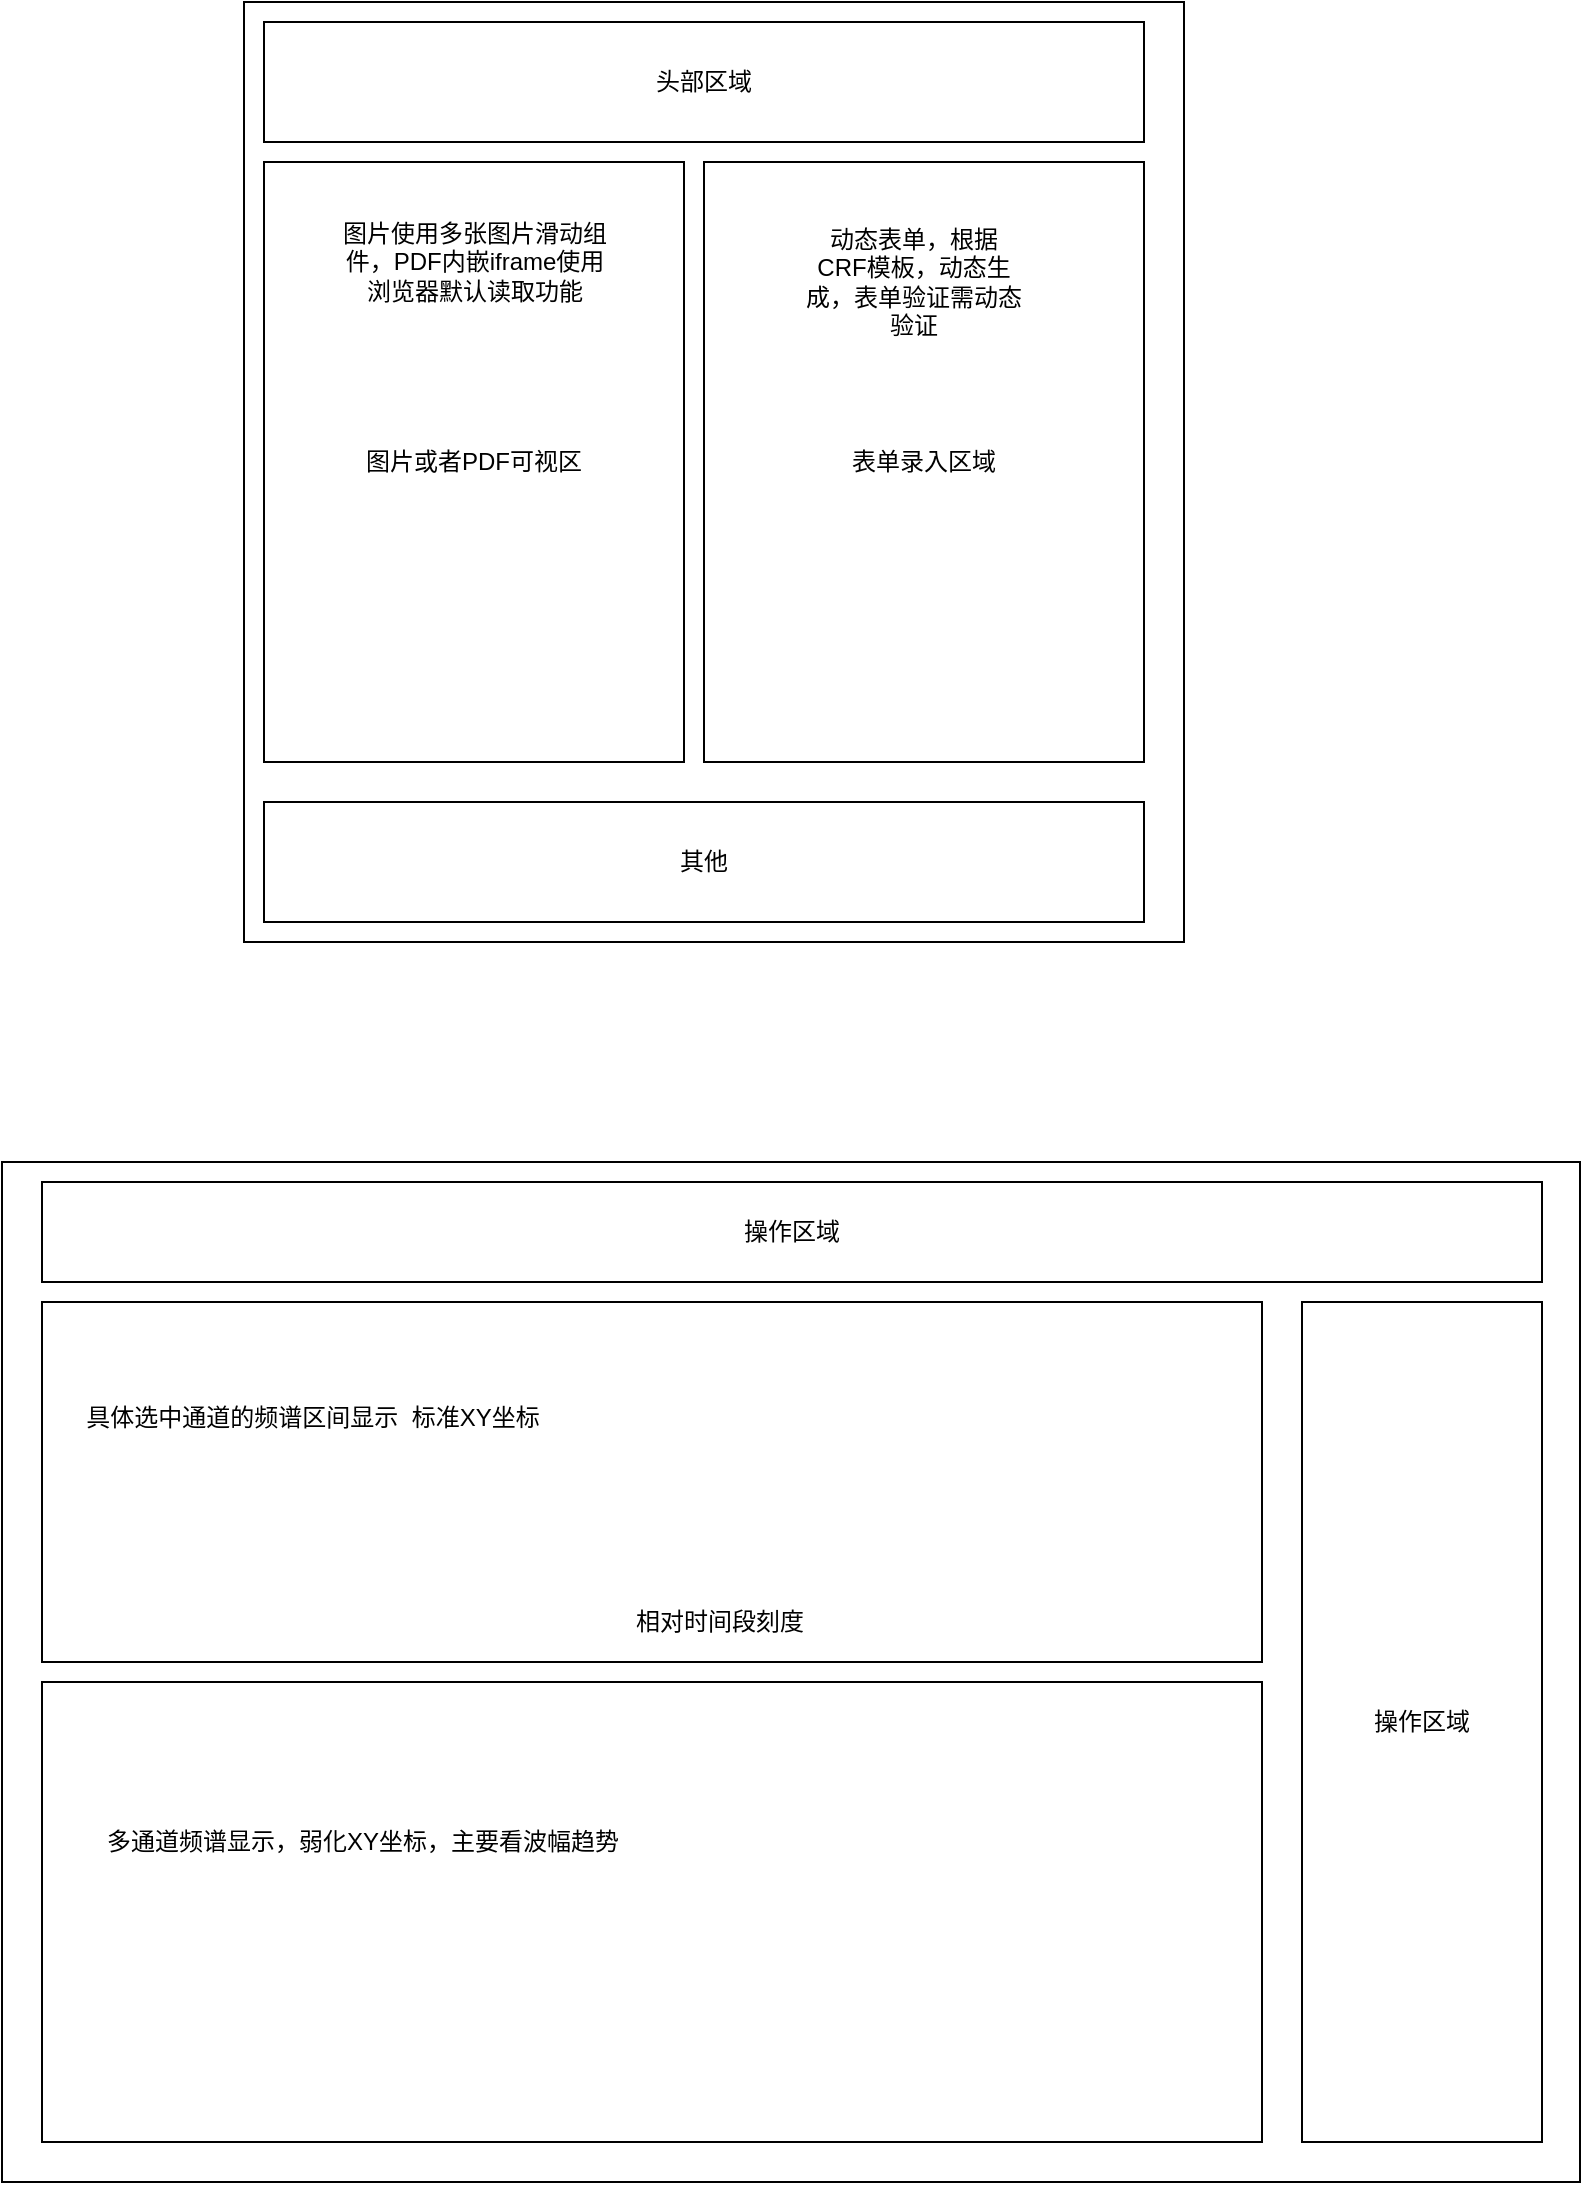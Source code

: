 <mxfile version="15.9.6" type="github">
  <diagram id="HXQpI8AFAVGygzaY-uvE" name="Page-1">
    <mxGraphModel dx="1422" dy="762" grid="1" gridSize="10" guides="1" tooltips="1" connect="1" arrows="1" fold="1" page="1" pageScale="1" pageWidth="827" pageHeight="1169" math="0" shadow="0">
      <root>
        <mxCell id="0" />
        <mxCell id="1" parent="0" />
        <mxCell id="dEXukqFfbBN_6zC94aLe-1" value="" style="whiteSpace=wrap;html=1;aspect=fixed;" vertex="1" parent="1">
          <mxGeometry x="140" y="10" width="470" height="470" as="geometry" />
        </mxCell>
        <mxCell id="dEXukqFfbBN_6zC94aLe-2" value="图片或者PDF可视区" style="rounded=0;whiteSpace=wrap;html=1;" vertex="1" parent="1">
          <mxGeometry x="150" y="90" width="210" height="300" as="geometry" />
        </mxCell>
        <mxCell id="dEXukqFfbBN_6zC94aLe-3" value="表单录入区域" style="rounded=0;whiteSpace=wrap;html=1;" vertex="1" parent="1">
          <mxGeometry x="370" y="90" width="220" height="300" as="geometry" />
        </mxCell>
        <mxCell id="dEXukqFfbBN_6zC94aLe-4" value="头部区域" style="rounded=0;whiteSpace=wrap;html=1;" vertex="1" parent="1">
          <mxGeometry x="150" y="20" width="440" height="60" as="geometry" />
        </mxCell>
        <mxCell id="dEXukqFfbBN_6zC94aLe-5" value="其他" style="rounded=0;whiteSpace=wrap;html=1;" vertex="1" parent="1">
          <mxGeometry x="150" y="410" width="440" height="60" as="geometry" />
        </mxCell>
        <mxCell id="dEXukqFfbBN_6zC94aLe-6" value="图片使用多张图片滑动组件，PDF内嵌iframe使用浏览器默认读取功能" style="text;html=1;strokeColor=none;fillColor=none;align=center;verticalAlign=middle;whiteSpace=wrap;rounded=0;" vertex="1" parent="1">
          <mxGeometry x="184.5" y="110" width="141" height="60" as="geometry" />
        </mxCell>
        <mxCell id="dEXukqFfbBN_6zC94aLe-7" value="动态表单，根据CRF模板，动态生成，表单验证需动态验证" style="text;html=1;strokeColor=none;fillColor=none;align=center;verticalAlign=middle;whiteSpace=wrap;rounded=0;" vertex="1" parent="1">
          <mxGeometry x="420" y="120" width="110" height="60" as="geometry" />
        </mxCell>
        <mxCell id="dEXukqFfbBN_6zC94aLe-10" value="" style="rounded=0;whiteSpace=wrap;html=1;" vertex="1" parent="1">
          <mxGeometry x="19" y="590" width="789" height="510" as="geometry" />
        </mxCell>
        <mxCell id="dEXukqFfbBN_6zC94aLe-11" value="" style="rounded=0;whiteSpace=wrap;html=1;" vertex="1" parent="1">
          <mxGeometry x="39" y="850" width="610" height="230" as="geometry" />
        </mxCell>
        <mxCell id="dEXukqFfbBN_6zC94aLe-12" value="多通道频谱显示，弱化XY坐标，主要看波幅趋势" style="text;html=1;strokeColor=none;fillColor=none;align=center;verticalAlign=middle;whiteSpace=wrap;rounded=0;" vertex="1" parent="1">
          <mxGeometry x="59" y="920" width="281" height="20" as="geometry" />
        </mxCell>
        <mxCell id="dEXukqFfbBN_6zC94aLe-15" value="" style="rounded=0;whiteSpace=wrap;html=1;" vertex="1" parent="1">
          <mxGeometry x="39" y="660" width="610" height="180" as="geometry" />
        </mxCell>
        <mxCell id="dEXukqFfbBN_6zC94aLe-18" value="具体选中通道的频谱区间显示&amp;nbsp; 标准XY坐标" style="text;html=1;strokeColor=none;fillColor=none;align=center;verticalAlign=middle;whiteSpace=wrap;rounded=0;" vertex="1" parent="1">
          <mxGeometry x="59" y="705" width="231" height="25" as="geometry" />
        </mxCell>
        <mxCell id="dEXukqFfbBN_6zC94aLe-20" value="操作区域" style="rounded=0;whiteSpace=wrap;html=1;" vertex="1" parent="1">
          <mxGeometry x="669" y="660" width="120" height="420" as="geometry" />
        </mxCell>
        <mxCell id="dEXukqFfbBN_6zC94aLe-21" value="操作区域" style="rounded=0;whiteSpace=wrap;html=1;" vertex="1" parent="1">
          <mxGeometry x="39" y="600" width="750" height="50" as="geometry" />
        </mxCell>
        <mxCell id="dEXukqFfbBN_6zC94aLe-22" value="相对时间段刻度" style="text;html=1;strokeColor=none;fillColor=none;align=center;verticalAlign=middle;whiteSpace=wrap;rounded=0;" vertex="1" parent="1">
          <mxGeometry x="325.5" y="810" width="104" height="20" as="geometry" />
        </mxCell>
      </root>
    </mxGraphModel>
  </diagram>
</mxfile>
